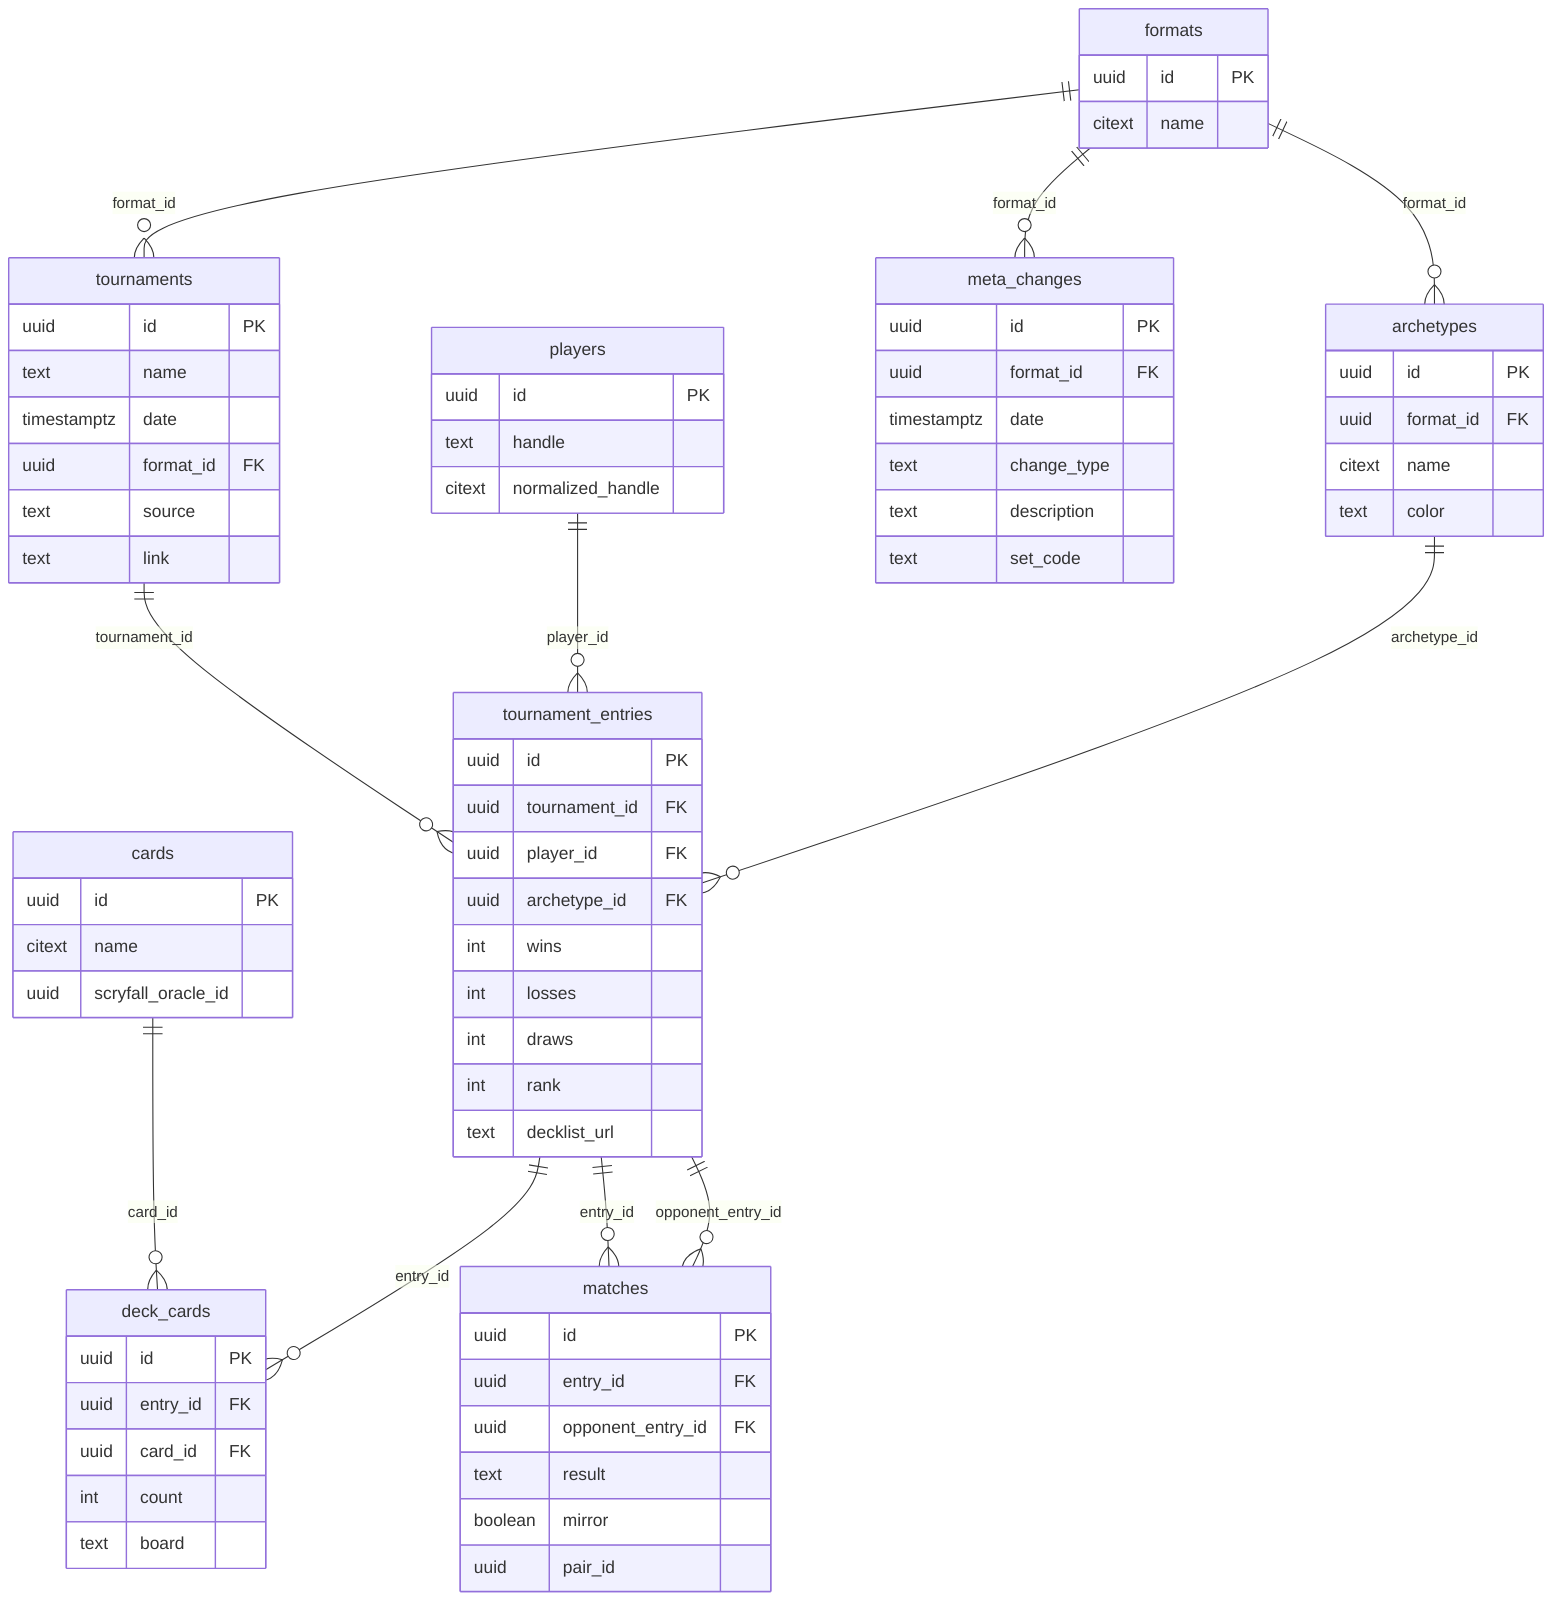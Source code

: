 erDiagram
    %% Enumerations:
    %% - tournaments.source: MTGO | MELEE | OTHER
    %% - deck_cards.board: MAIN | SIDE
    %% - matches.result: WIN | LOSS | DRAW
    %% - meta_changes.change_type: BAN | SET_RELEASE

    formats {
        uuid id PK
        citext name
    }

    meta_changes {
        uuid id PK
        uuid format_id FK 
        timestamptz date 
        text change_type 
        text description
        text set_code
    }

    players {
        uuid id PK
        text handle 
        citext normalized_handle 
    }

    cards {
        uuid id PK
        citext name 
        uuid scryfall_oracle_id
    }

    archetypes {
        uuid id PK
        uuid format_id FK
        citext name 
        text color
        %% UNIQUE (format_id, name)
    }

    tournaments {
        uuid id PK
        text name 
        timestamptz date 
        uuid format_id FK 
        text source 
        text link
    }

    tournament_entries {
        uuid id PK
        uuid tournament_id FK 
        uuid player_id FK 
        uuid archetype_id FK 
        int wins 
        int losses 
        int draws 
        int rank
        text decklist_url
        %% UNIQUE (tournament_id, player_id)
    }

    deck_cards {
        uuid id PK
        uuid entry_id FK 
        uuid card_id FK 
        int count 
        text board 
        %% board: MAIN | SIDE
        %% UNIQUE (entry_id, card_id, board)
    }

    matches {
        uuid id PK
        uuid entry_id FK 
        uuid opponent_entry_id FK 
        text result 
        boolean mirror 
        uuid pair_id
        %% result: WIN | LOSS | DRAW (from entry_id's perspective)
        %% pair_id: UUID shared by both rows of a real pairing
        %% To avoid double-counting in queries, aggregate by pair_id or filter to entry_id < opponent_entry_id
    }

    %% Relationships
    formats ||--o{ tournaments : "format_id"
    formats ||--o{ meta_changes : "format_id"
    formats ||--o{ archetypes : "format_id"
    tournaments ||--o{ tournament_entries : "tournament_id"
    players ||--o{ tournament_entries : "player_id"
    archetypes ||--o{ tournament_entries : "archetype_id"
    tournament_entries ||--o{ deck_cards : "entry_id"
    cards ||--o{ deck_cards : "card_id"
    tournament_entries ||--o{ matches : "entry_id"
    tournament_entries ||--o{ matches : "opponent_entry_id"